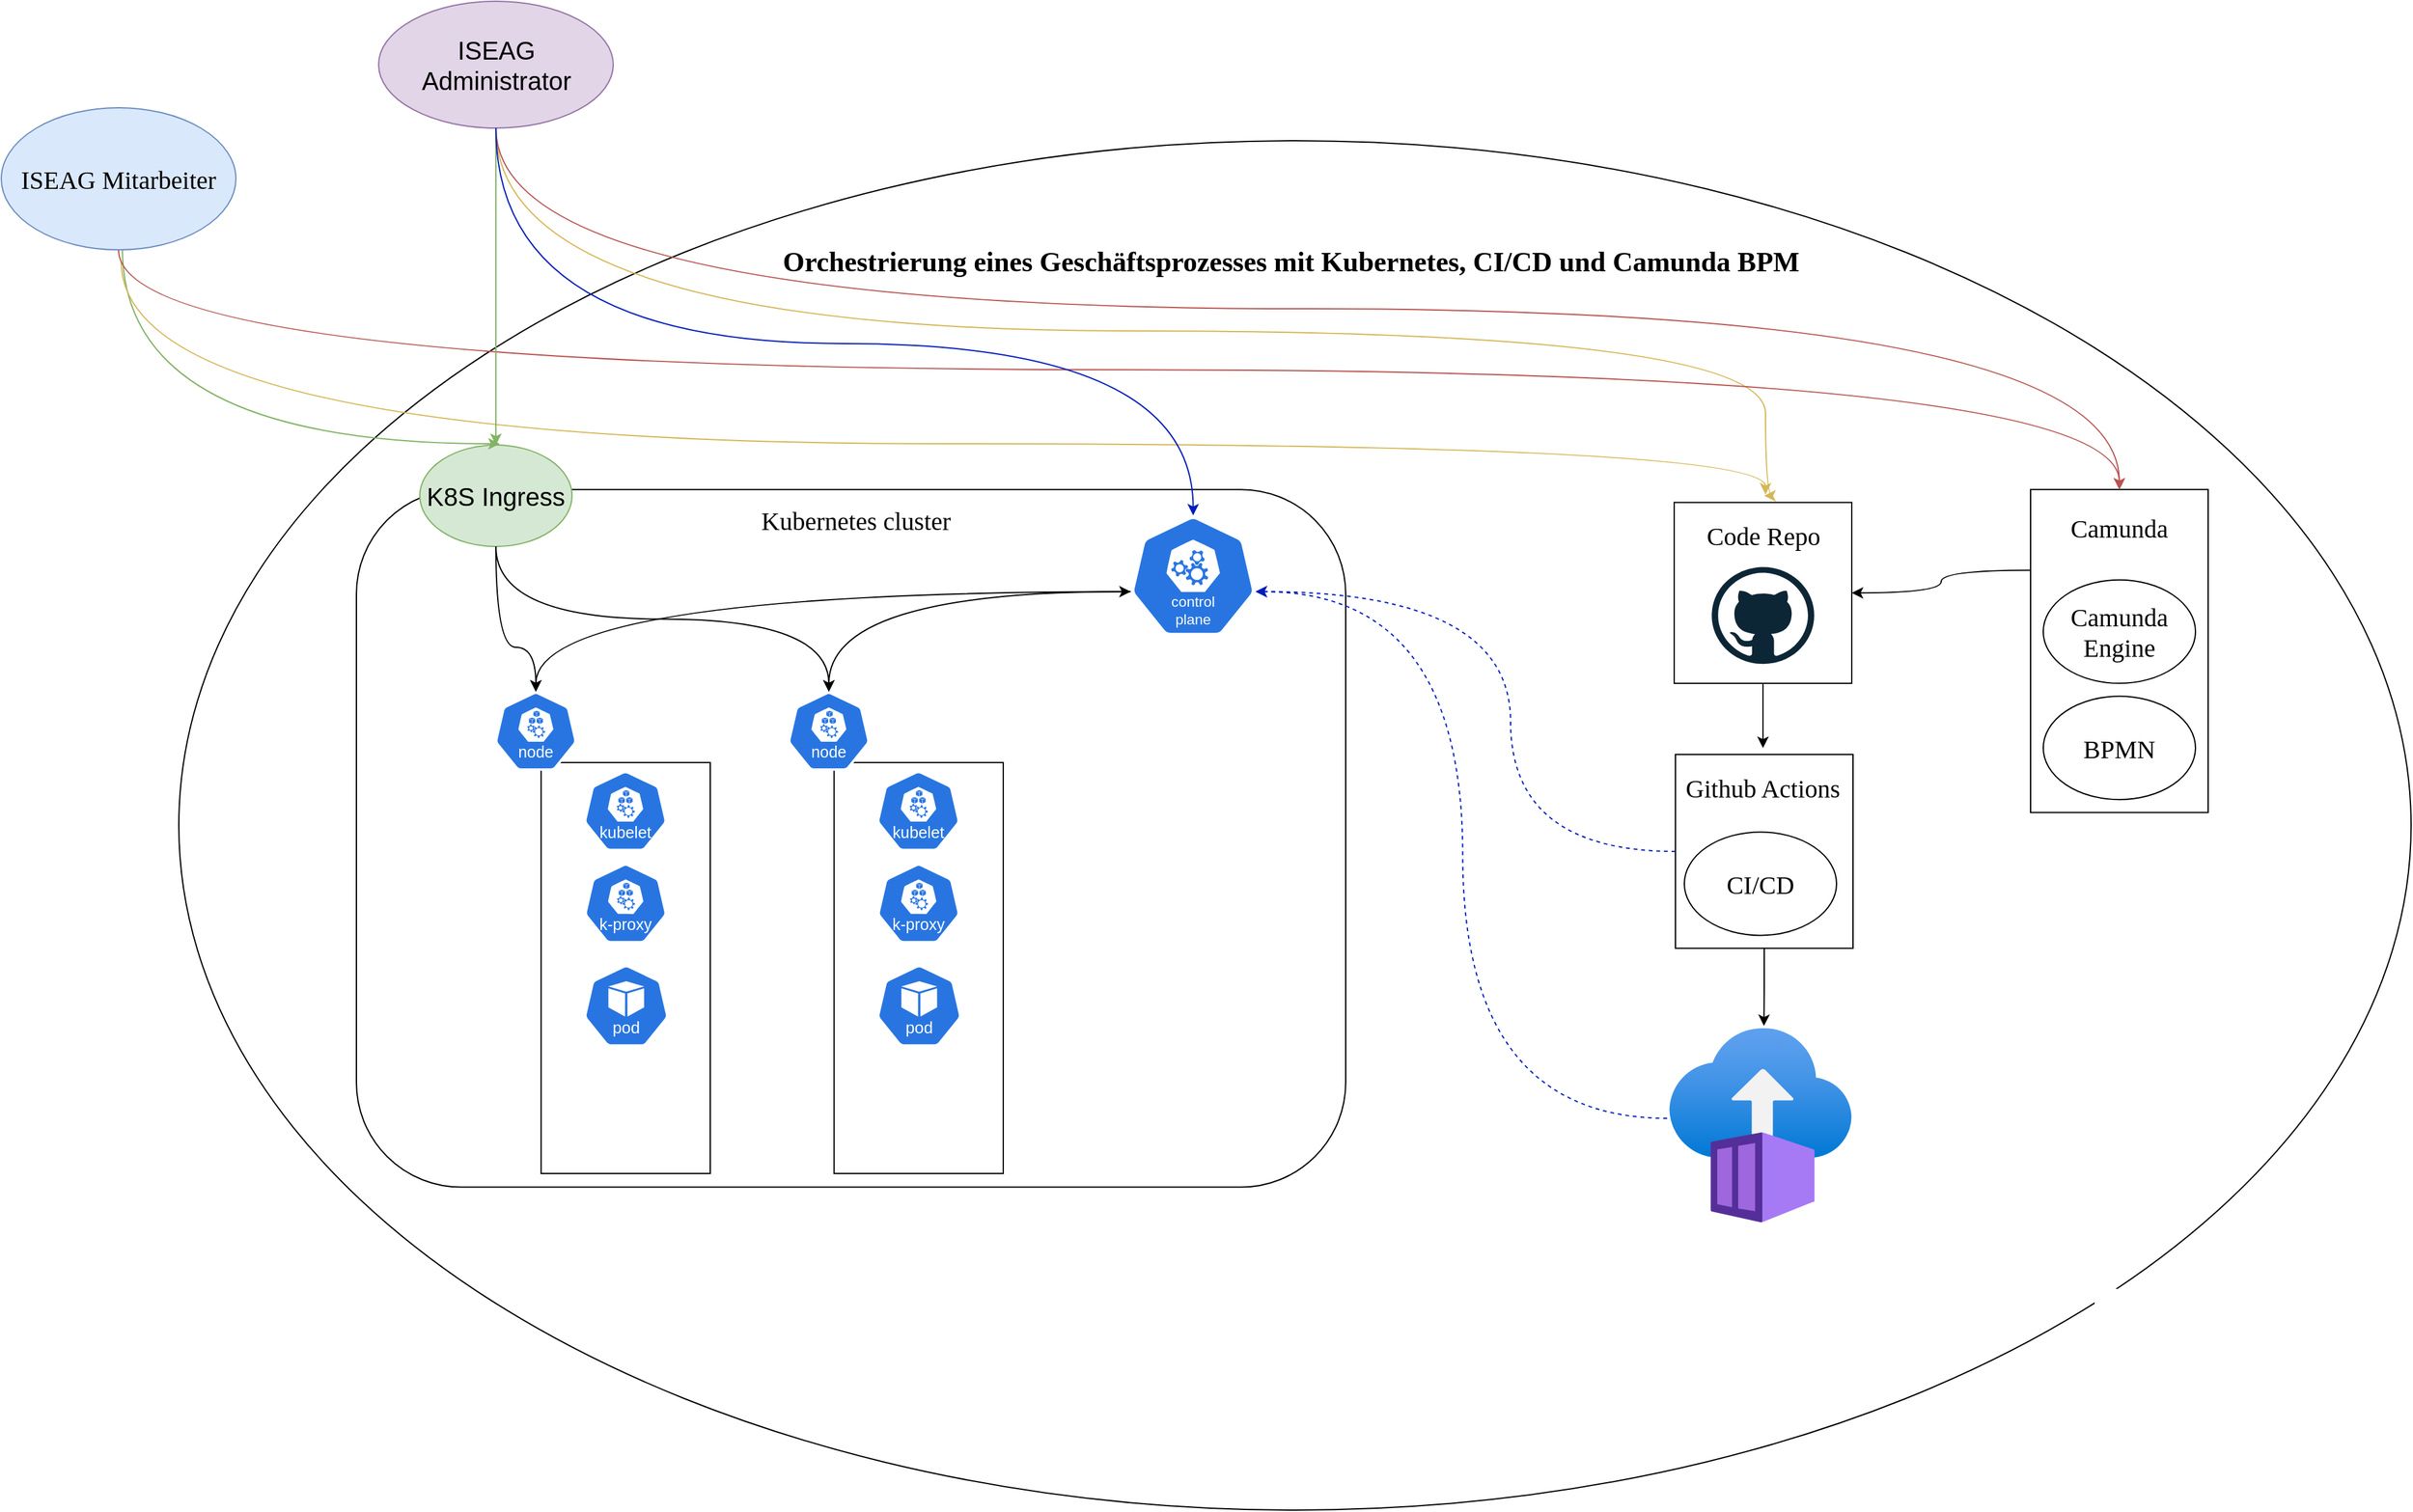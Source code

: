 <mxfile version="24.8.4">
  <diagram name="Seite-1" id="N4aMyrLgaotTRysbbFC1">
    <mxGraphModel dx="4858" dy="2417" grid="1" gridSize="10" guides="1" tooltips="1" connect="1" arrows="1" fold="1" page="1" pageScale="1" pageWidth="827" pageHeight="1169" math="0" shadow="0">
      <root>
        <mxCell id="0" />
        <mxCell id="1" parent="0" />
        <mxCell id="6CSdbLGy7OCtgcT85QzY-30" value="" style="group;fontFamily=Comic Sans MS;" parent="1" vertex="1" connectable="0">
          <mxGeometry x="-2300" y="-540" width="1760" height="1080" as="geometry" />
        </mxCell>
        <mxCell id="6CSdbLGy7OCtgcT85QzY-1" value="" style="ellipse;whiteSpace=wrap;html=1;movable=1;resizable=1;rotatable=1;deletable=1;editable=1;locked=0;connectable=1;fontFamily=Comic Sans MS;" parent="6CSdbLGy7OCtgcT85QzY-30" vertex="1">
          <mxGeometry width="1760" height="1080.0" as="geometry" />
        </mxCell>
        <mxCell id="6CSdbLGy7OCtgcT85QzY-2" value="&lt;font style=&quot;font-size: 22px;&quot;&gt;&lt;b&gt;&lt;br&gt;&lt;/b&gt;&lt;/font&gt;&lt;div style=&quot;line-height: 19px; white-space: pre; font-size: 22px;&quot;&gt;&lt;div&gt;&lt;font style=&quot;font-size: 22px;&quot;&gt;&lt;b&gt;Orchestrierung eines Geschäftsprozesses mit Kubernetes, CI/CD und Camunda BPM&lt;/b&gt;&lt;/font&gt;&lt;/div&gt;&lt;/div&gt;&lt;font style=&quot;font-size: 22px;&quot;&gt;&lt;br&gt;&lt;/font&gt;" style="text;html=1;align=center;verticalAlign=middle;whiteSpace=wrap;rounded=0;movable=1;resizable=1;rotatable=1;deletable=1;editable=1;locked=0;connectable=1;fontFamily=Comic Sans MS;" parent="6CSdbLGy7OCtgcT85QzY-30" vertex="1">
          <mxGeometry x="847" y="79.226" width="60" height="30.566" as="geometry" />
        </mxCell>
        <mxCell id="6CSdbLGy7OCtgcT85QzY-31" value="" style="group;fontFamily=Comic Sans MS;" parent="6CSdbLGy7OCtgcT85QzY-30" vertex="1" connectable="0">
          <mxGeometry x="140" y="244.528" width="780" height="580.755" as="geometry" />
        </mxCell>
        <mxCell id="6CSdbLGy7OCtgcT85QzY-5" value="" style="rounded=1;whiteSpace=wrap;html=1;movable=1;resizable=1;rotatable=1;deletable=1;editable=1;locked=0;connectable=1;fontFamily=Comic Sans MS;" parent="6CSdbLGy7OCtgcT85QzY-31" vertex="1">
          <mxGeometry y="30.566" width="780.0" height="550.189" as="geometry" />
        </mxCell>
        <mxCell id="6CSdbLGy7OCtgcT85QzY-21" value="" style="aspect=fixed;sketch=0;html=1;dashed=0;whitespace=wrap;verticalLabelPosition=bottom;verticalAlign=top;fillColor=#2875E2;strokeColor=#ffffff;points=[[0.005,0.63,0],[0.1,0.2,0],[0.9,0.2,0],[0.5,0,0],[0.995,0.63,0],[0.72,0.99,0],[0.5,1,0],[0.28,0.99,0]];shape=mxgraph.kubernetes.icon2;kubernetesLabel=1;prIcon=control_plane;fontFamily=Comic Sans MS;" parent="6CSdbLGy7OCtgcT85QzY-31" vertex="1">
          <mxGeometry x="610" y="50.943" width="99.47" height="95.491" as="geometry" />
        </mxCell>
        <mxCell id="6CSdbLGy7OCtgcT85QzY-6" value="&lt;font style=&quot;font-size: 20px;&quot;&gt;Kubernetes cluster&lt;/font&gt;&lt;div style=&quot;font-size: 20px;&quot;&gt;&lt;br&gt;&lt;/div&gt;" style="text;html=1;align=center;verticalAlign=middle;whiteSpace=wrap;rounded=0;strokeWidth=5;movable=1;resizable=1;rotatable=1;deletable=1;editable=1;locked=0;connectable=1;fontFamily=Comic Sans MS;" parent="6CSdbLGy7OCtgcT85QzY-31" vertex="1">
          <mxGeometry x="299.0" y="50.943" width="190" height="30.566" as="geometry" />
        </mxCell>
        <mxCell id="6CSdbLGy7OCtgcT85QzY-37" value="" style="group;fontFamily=Comic Sans MS;" parent="6CSdbLGy7OCtgcT85QzY-31" vertex="1" connectable="0">
          <mxGeometry x="340" y="190" width="190" height="380" as="geometry" />
        </mxCell>
        <mxCell id="6CSdbLGy7OCtgcT85QzY-38" value="" style="rounded=0;whiteSpace=wrap;html=1;fontFamily=Comic Sans MS;" parent="6CSdbLGy7OCtgcT85QzY-37" vertex="1">
          <mxGeometry x="36.64" y="55.88" width="133.36" height="324.12" as="geometry" />
        </mxCell>
        <mxCell id="6CSdbLGy7OCtgcT85QzY-39" value="" style="aspect=fixed;sketch=0;html=1;dashed=0;whitespace=wrap;verticalLabelPosition=bottom;verticalAlign=top;fillColor=#2875E2;strokeColor=#ffffff;points=[[0.005,0.63,0],[0.1,0.2,0],[0.9,0.2,0],[0.5,0,0],[0.995,0.63,0],[0.72,0.99,0],[0.5,1,0],[0.28,0.99,0]];shape=mxgraph.kubernetes.icon2;kubernetesLabel=1;prIcon=kubelet;fontFamily=Comic Sans MS;" parent="6CSdbLGy7OCtgcT85QzY-37" vertex="1">
          <mxGeometry x="70.133" y="62.396" width="65.997" height="63.351" as="geometry" />
        </mxCell>
        <mxCell id="6CSdbLGy7OCtgcT85QzY-40" value="" style="aspect=fixed;sketch=0;html=1;dashed=0;whitespace=wrap;verticalLabelPosition=bottom;verticalAlign=top;fillColor=#2875E2;strokeColor=#ffffff;points=[[0.005,0.63,0],[0.1,0.2,0],[0.9,0.2,0],[0.5,0,0],[0.995,0.63,0],[0.72,0.99,0],[0.5,1,0],[0.28,0.99,0]];shape=mxgraph.kubernetes.icon2;kubernetesLabel=1;prIcon=k_proxy;fontFamily=Comic Sans MS;" parent="6CSdbLGy7OCtgcT85QzY-37" vertex="1">
          <mxGeometry x="70.514" y="135.469" width="65.619" height="63" as="geometry" />
        </mxCell>
        <mxCell id="6CSdbLGy7OCtgcT85QzY-41" value="" style="aspect=fixed;sketch=0;html=1;dashed=0;whitespace=wrap;verticalLabelPosition=bottom;verticalAlign=top;fillColor=#2875E2;strokeColor=#ffffff;points=[[0.005,0.63,0],[0.1,0.2,0],[0.9,0.2,0],[0.5,0,0],[0.995,0.63,0],[0.72,0.99,0],[0.5,1,0],[0.28,0.99,0]];shape=mxgraph.kubernetes.icon2;kubernetesLabel=1;prIcon=node;fontFamily=Comic Sans MS;" parent="6CSdbLGy7OCtgcT85QzY-37" vertex="1">
          <mxGeometry width="64.989" height="62.392" as="geometry" />
        </mxCell>
        <mxCell id="6CSdbLGy7OCtgcT85QzY-42" value="" style="aspect=fixed;sketch=0;html=1;dashed=0;whitespace=wrap;verticalLabelPosition=bottom;verticalAlign=top;fillColor=#2875E2;strokeColor=#ffffff;points=[[0.005,0.63,0],[0.1,0.2,0],[0.9,0.2,0],[0.5,0,0],[0.995,0.63,0],[0.72,0.99,0],[0.5,1,0],[0.28,0.99,0]];shape=mxgraph.kubernetes.icon2;kubernetesLabel=1;prIcon=pod;fontFamily=Comic Sans MS;" parent="6CSdbLGy7OCtgcT85QzY-37" vertex="1">
          <mxGeometry x="70.14" y="215.47" width="67.24" height="64.53" as="geometry" />
        </mxCell>
        <mxCell id="6CSdbLGy7OCtgcT85QzY-43" value="" style="shape=image;html=1;verticalAlign=top;verticalLabelPosition=bottom;labelBackgroundColor=#ffffff;imageAspect=0;aspect=fixed;image=https://cdn1.iconfinder.com/data/icons/unicons-line-vol-3/24/docker-128.png;fontFamily=Comic Sans MS;" parent="6CSdbLGy7OCtgcT85QzY-37" vertex="1">
          <mxGeometry x="72.01" y="294.878" width="72" height="72" as="geometry" />
        </mxCell>
        <mxCell id="6CSdbLGy7OCtgcT85QzY-56" style="edgeStyle=orthogonalEdgeStyle;rounded=0;orthogonalLoop=1;jettySize=auto;html=1;exitX=0.5;exitY=0;exitDx=0;exitDy=0;exitPerimeter=0;entryX=0.005;entryY=0.63;entryDx=0;entryDy=0;entryPerimeter=0;curved=1;startArrow=classic;startFill=1;fontFamily=Comic Sans MS;" parent="6CSdbLGy7OCtgcT85QzY-31" source="6CSdbLGy7OCtgcT85QzY-41" target="6CSdbLGy7OCtgcT85QzY-21" edge="1">
          <mxGeometry relative="1" as="geometry" />
        </mxCell>
        <mxCell id="T0VYBHgqMipAxtayNxnt-3" value="&lt;font style=&quot;font-size: 20px;&quot;&gt;K8S Ingress&lt;/font&gt;" style="ellipse;whiteSpace=wrap;html=1;fillColor=#d5e8d4;strokeColor=#82b366;" vertex="1" parent="6CSdbLGy7OCtgcT85QzY-31">
          <mxGeometry x="50" y="-4.528" width="120" height="80" as="geometry" />
        </mxCell>
        <mxCell id="T0VYBHgqMipAxtayNxnt-6" style="edgeStyle=orthogonalEdgeStyle;rounded=0;orthogonalLoop=1;jettySize=auto;html=1;exitX=0.5;exitY=1;exitDx=0;exitDy=0;entryX=0.5;entryY=0;entryDx=0;entryDy=0;entryPerimeter=0;curved=1;" edge="1" parent="6CSdbLGy7OCtgcT85QzY-31" source="T0VYBHgqMipAxtayNxnt-3" target="6CSdbLGy7OCtgcT85QzY-41">
          <mxGeometry relative="1" as="geometry" />
        </mxCell>
        <mxCell id="6CSdbLGy7OCtgcT85QzY-88" value="" style="group;fontFamily=Comic Sans MS;" parent="6CSdbLGy7OCtgcT85QzY-31" vertex="1" connectable="0">
          <mxGeometry x="109" y="190.0" width="190" height="380" as="geometry" />
        </mxCell>
        <mxCell id="6CSdbLGy7OCtgcT85QzY-89" value="" style="rounded=0;whiteSpace=wrap;html=1;fontFamily=Comic Sans MS;" parent="6CSdbLGy7OCtgcT85QzY-88" vertex="1">
          <mxGeometry x="36.64" y="55.88" width="133.36" height="324.12" as="geometry" />
        </mxCell>
        <mxCell id="6CSdbLGy7OCtgcT85QzY-90" value="" style="aspect=fixed;sketch=0;html=1;dashed=0;whitespace=wrap;verticalLabelPosition=bottom;verticalAlign=top;fillColor=#2875E2;strokeColor=#ffffff;points=[[0.005,0.63,0],[0.1,0.2,0],[0.9,0.2,0],[0.5,0,0],[0.995,0.63,0],[0.72,0.99,0],[0.5,1,0],[0.28,0.99,0]];shape=mxgraph.kubernetes.icon2;kubernetesLabel=1;prIcon=kubelet;fontFamily=Comic Sans MS;" parent="6CSdbLGy7OCtgcT85QzY-88" vertex="1">
          <mxGeometry x="70.133" y="62.396" width="65.997" height="63.351" as="geometry" />
        </mxCell>
        <mxCell id="6CSdbLGy7OCtgcT85QzY-91" value="" style="aspect=fixed;sketch=0;html=1;dashed=0;whitespace=wrap;verticalLabelPosition=bottom;verticalAlign=top;fillColor=#2875E2;strokeColor=#ffffff;points=[[0.005,0.63,0],[0.1,0.2,0],[0.9,0.2,0],[0.5,0,0],[0.995,0.63,0],[0.72,0.99,0],[0.5,1,0],[0.28,0.99,0]];shape=mxgraph.kubernetes.icon2;kubernetesLabel=1;prIcon=k_proxy;fontFamily=Comic Sans MS;" parent="6CSdbLGy7OCtgcT85QzY-88" vertex="1">
          <mxGeometry x="70.514" y="135.469" width="65.619" height="63" as="geometry" />
        </mxCell>
        <mxCell id="6CSdbLGy7OCtgcT85QzY-92" value="" style="aspect=fixed;sketch=0;html=1;dashed=0;whitespace=wrap;verticalLabelPosition=bottom;verticalAlign=top;fillColor=#2875E2;strokeColor=#ffffff;points=[[0.005,0.63,0],[0.1,0.2,0],[0.9,0.2,0],[0.5,0,0],[0.995,0.63,0],[0.72,0.99,0],[0.5,1,0],[0.28,0.99,0]];shape=mxgraph.kubernetes.icon2;kubernetesLabel=1;prIcon=node;fontFamily=Comic Sans MS;" parent="6CSdbLGy7OCtgcT85QzY-88" vertex="1">
          <mxGeometry width="64.989" height="62.392" as="geometry" />
        </mxCell>
        <mxCell id="6CSdbLGy7OCtgcT85QzY-93" value="" style="aspect=fixed;sketch=0;html=1;dashed=0;whitespace=wrap;verticalLabelPosition=bottom;verticalAlign=top;fillColor=#2875E2;strokeColor=#ffffff;points=[[0.005,0.63,0],[0.1,0.2,0],[0.9,0.2,0],[0.5,0,0],[0.995,0.63,0],[0.72,0.99,0],[0.5,1,0],[0.28,0.99,0]];shape=mxgraph.kubernetes.icon2;kubernetesLabel=1;prIcon=pod;fontFamily=Comic Sans MS;" parent="6CSdbLGy7OCtgcT85QzY-88" vertex="1">
          <mxGeometry x="70.14" y="215.47" width="67.24" height="64.53" as="geometry" />
        </mxCell>
        <mxCell id="6CSdbLGy7OCtgcT85QzY-94" value="" style="shape=image;html=1;verticalAlign=top;verticalLabelPosition=bottom;labelBackgroundColor=#ffffff;imageAspect=0;aspect=fixed;image=https://cdn1.iconfinder.com/data/icons/unicons-line-vol-3/24/docker-128.png;fontFamily=Comic Sans MS;" parent="6CSdbLGy7OCtgcT85QzY-88" vertex="1">
          <mxGeometry x="72.01" y="294.878" width="72" height="72" as="geometry" />
        </mxCell>
        <mxCell id="6CSdbLGy7OCtgcT85QzY-95" style="edgeStyle=orthogonalEdgeStyle;rounded=0;orthogonalLoop=1;jettySize=auto;html=1;exitX=0.005;exitY=0.63;exitDx=0;exitDy=0;exitPerimeter=0;entryX=0.5;entryY=0;entryDx=0;entryDy=0;entryPerimeter=0;curved=1;" parent="6CSdbLGy7OCtgcT85QzY-31" source="6CSdbLGy7OCtgcT85QzY-21" target="6CSdbLGy7OCtgcT85QzY-92" edge="1">
          <mxGeometry relative="1" as="geometry" />
        </mxCell>
        <mxCell id="T0VYBHgqMipAxtayNxnt-5" style="edgeStyle=orthogonalEdgeStyle;rounded=0;orthogonalLoop=1;jettySize=auto;html=1;exitX=0.5;exitY=1;exitDx=0;exitDy=0;entryX=0.5;entryY=0;entryDx=0;entryDy=0;entryPerimeter=0;curved=1;" edge="1" parent="6CSdbLGy7OCtgcT85QzY-31" source="T0VYBHgqMipAxtayNxnt-3" target="6CSdbLGy7OCtgcT85QzY-92">
          <mxGeometry relative="1" as="geometry">
            <Array as="points">
              <mxPoint x="110" y="155" />
              <mxPoint x="142" y="155" />
            </Array>
          </mxGeometry>
        </mxCell>
        <mxCell id="6CSdbLGy7OCtgcT85QzY-76" style="edgeStyle=orthogonalEdgeStyle;rounded=0;orthogonalLoop=1;jettySize=auto;html=1;exitX=0;exitY=0.25;exitDx=0;exitDy=0;entryX=1;entryY=0.5;entryDx=0;entryDy=0;curved=1;fontFamily=Comic Sans MS;" parent="6CSdbLGy7OCtgcT85QzY-30" source="6CSdbLGy7OCtgcT85QzY-59" target="6CSdbLGy7OCtgcT85QzY-63" edge="1">
          <mxGeometry relative="1" as="geometry" />
        </mxCell>
        <mxCell id="6CSdbLGy7OCtgcT85QzY-73" value="" style="group;fontFamily=Comic Sans MS;" parent="6CSdbLGy7OCtgcT85QzY-30" vertex="1" connectable="0">
          <mxGeometry x="1174" y="473.868" width="150" height="163.019" as="geometry" />
        </mxCell>
        <mxCell id="6CSdbLGy7OCtgcT85QzY-71" value="&lt;div&gt;&lt;br&gt;&lt;/div&gt;" style="rounded=0;whiteSpace=wrap;html=1;fontFamily=Comic Sans MS;" parent="6CSdbLGy7OCtgcT85QzY-73" vertex="1">
          <mxGeometry x="6" y="10.189" width="140" height="152.83" as="geometry" />
        </mxCell>
        <mxCell id="6CSdbLGy7OCtgcT85QzY-70" value="&lt;font style=&quot;font-size: 20px;&quot;&gt;CI/CD&lt;/font&gt;" style="ellipse;whiteSpace=wrap;html=1;fontFamily=Comic Sans MS;" parent="6CSdbLGy7OCtgcT85QzY-73" vertex="1">
          <mxGeometry x="13" y="71.321" width="120" height="81.509" as="geometry" />
        </mxCell>
        <mxCell id="6CSdbLGy7OCtgcT85QzY-72" value="&lt;font style=&quot;font-size: 20px;&quot;&gt;Github Actions&lt;/font&gt;" style="text;html=1;align=center;verticalAlign=middle;whiteSpace=wrap;rounded=0;fontFamily=Comic Sans MS;" parent="6CSdbLGy7OCtgcT85QzY-73" vertex="1">
          <mxGeometry width="150" height="71.321" as="geometry" />
        </mxCell>
        <mxCell id="6CSdbLGy7OCtgcT85QzY-74" value="" style="group;fontFamily=Comic Sans MS;" parent="6CSdbLGy7OCtgcT85QzY-30" vertex="1" connectable="0">
          <mxGeometry x="1179" y="285.28" width="140" height="142.64" as="geometry" />
        </mxCell>
        <mxCell id="6CSdbLGy7OCtgcT85QzY-63" value="&lt;div&gt;&lt;br&gt;&lt;/div&gt;" style="rounded=0;whiteSpace=wrap;html=1;fontFamily=Comic Sans MS;" parent="6CSdbLGy7OCtgcT85QzY-74" vertex="1">
          <mxGeometry width="140" height="142.64" as="geometry" />
        </mxCell>
        <mxCell id="6CSdbLGy7OCtgcT85QzY-64" value="" style="dashed=0;outlineConnect=0;html=1;align=center;labelPosition=center;verticalLabelPosition=bottom;verticalAlign=top;shape=mxgraph.weblogos.github;fontFamily=Comic Sans MS;" parent="6CSdbLGy7OCtgcT85QzY-74" vertex="1">
          <mxGeometry x="29.615" y="50.943" width="80.769" height="76.414" as="geometry" />
        </mxCell>
        <mxCell id="6CSdbLGy7OCtgcT85QzY-66" value="&lt;font style=&quot;font-size: 20px;&quot;&gt;Code Repo&lt;/font&gt;" style="text;html=1;align=center;verticalAlign=middle;whiteSpace=wrap;rounded=0;fontFamily=Comic Sans MS;" parent="6CSdbLGy7OCtgcT85QzY-74" vertex="1">
          <mxGeometry x="8.615" y="10.189" width="122.769" height="30.566" as="geometry" />
        </mxCell>
        <mxCell id="6CSdbLGy7OCtgcT85QzY-79" value="" style="group;fontFamily=Comic Sans MS;" parent="6CSdbLGy7OCtgcT85QzY-30" vertex="1" connectable="0">
          <mxGeometry x="1460" y="275.094" width="140" height="254.717" as="geometry" />
        </mxCell>
        <mxCell id="6CSdbLGy7OCtgcT85QzY-59" value="" style="rounded=0;whiteSpace=wrap;html=1;fontFamily=Comic Sans MS;" parent="6CSdbLGy7OCtgcT85QzY-79" vertex="1">
          <mxGeometry width="140" height="254.717" as="geometry" />
        </mxCell>
        <mxCell id="6CSdbLGy7OCtgcT85QzY-83" value="&lt;font style=&quot;font-size: 20px;&quot;&gt;Camunda&lt;/font&gt;" style="text;html=1;align=center;verticalAlign=middle;whiteSpace=wrap;rounded=0;fontFamily=Comic Sans MS;" parent="6CSdbLGy7OCtgcT85QzY-79" vertex="1">
          <mxGeometry x="40" y="12.129" width="60" height="36.388" as="geometry" />
        </mxCell>
        <mxCell id="6CSdbLGy7OCtgcT85QzY-84" value="&lt;font style=&quot;font-size: 20px;&quot;&gt;Camunda Engine&lt;/font&gt;" style="ellipse;whiteSpace=wrap;html=1;fontFamily=Comic Sans MS;" parent="6CSdbLGy7OCtgcT85QzY-79" vertex="1">
          <mxGeometry x="10" y="71.321" width="120" height="81.509" as="geometry" />
        </mxCell>
        <mxCell id="6CSdbLGy7OCtgcT85QzY-85" value="&lt;font style=&quot;font-size: 20px;&quot;&gt;BPMN&lt;/font&gt;" style="ellipse;whiteSpace=wrap;html=1;fontFamily=Comic Sans MS;" parent="6CSdbLGy7OCtgcT85QzY-79" vertex="1">
          <mxGeometry x="10" y="163.019" width="120" height="81.509" as="geometry" />
        </mxCell>
        <mxCell id="6CSdbLGy7OCtgcT85QzY-80" style="edgeStyle=orthogonalEdgeStyle;rounded=0;orthogonalLoop=1;jettySize=auto;html=1;entryX=0.995;entryY=0.63;entryDx=0;entryDy=0;entryPerimeter=0;curved=1;dashed=1;fontFamily=Comic Sans MS;exitX=-0.011;exitY=0.464;exitDx=0;exitDy=0;exitPerimeter=0;fillColor=#0050ef;strokeColor=#001DBC;" parent="6CSdbLGy7OCtgcT85QzY-30" source="6CSdbLGy7OCtgcT85QzY-99" target="6CSdbLGy7OCtgcT85QzY-21" edge="1">
          <mxGeometry relative="1" as="geometry">
            <mxPoint x="1160" y="770" as="sourcePoint" />
          </mxGeometry>
        </mxCell>
        <mxCell id="6CSdbLGy7OCtgcT85QzY-99" value="" style="image;aspect=fixed;html=1;points=[];align=center;fontSize=12;image=img/lib/azure2/compute/Container_Instances.svg;" parent="6CSdbLGy7OCtgcT85QzY-30" vertex="1">
          <mxGeometry x="1175" y="700" width="144" height="153" as="geometry" />
        </mxCell>
        <mxCell id="6CSdbLGy7OCtgcT85QzY-102" style="edgeStyle=orthogonalEdgeStyle;rounded=0;orthogonalLoop=1;jettySize=auto;html=1;exitX=0.5;exitY=1;exitDx=0;exitDy=0;entryX=0.519;entryY=-0.012;entryDx=0;entryDy=0;entryPerimeter=0;" parent="6CSdbLGy7OCtgcT85QzY-30" source="6CSdbLGy7OCtgcT85QzY-71" target="6CSdbLGy7OCtgcT85QzY-99" edge="1">
          <mxGeometry relative="1" as="geometry" />
        </mxCell>
        <mxCell id="6CSdbLGy7OCtgcT85QzY-106" style="edgeStyle=orthogonalEdgeStyle;rounded=0;orthogonalLoop=1;jettySize=auto;html=1;exitX=0.5;exitY=1;exitDx=0;exitDy=0;" parent="6CSdbLGy7OCtgcT85QzY-30" source="6CSdbLGy7OCtgcT85QzY-63" edge="1">
          <mxGeometry relative="1" as="geometry">
            <mxPoint x="1249" y="479" as="targetPoint" />
          </mxGeometry>
        </mxCell>
        <mxCell id="6CSdbLGy7OCtgcT85QzY-108" style="edgeStyle=orthogonalEdgeStyle;rounded=0;orthogonalLoop=1;jettySize=auto;html=1;exitX=0;exitY=0.5;exitDx=0;exitDy=0;entryX=0.995;entryY=0.63;entryDx=0;entryDy=0;entryPerimeter=0;curved=1;dashed=1;fillColor=#0050ef;strokeColor=#001DBC;" parent="6CSdbLGy7OCtgcT85QzY-30" source="6CSdbLGy7OCtgcT85QzY-71" target="6CSdbLGy7OCtgcT85QzY-21" edge="1">
          <mxGeometry relative="1" as="geometry">
            <Array as="points">
              <mxPoint x="1050" y="561" />
              <mxPoint x="1050" y="356" />
            </Array>
          </mxGeometry>
        </mxCell>
        <mxCell id="T0VYBHgqMipAxtayNxnt-50" style="edgeStyle=orthogonalEdgeStyle;rounded=0;orthogonalLoop=1;jettySize=auto;html=1;exitX=0.5;exitY=1;exitDx=0;exitDy=0;curved=1;fillColor=#fff2cc;strokeColor=#d6b656;" edge="1" parent="6CSdbLGy7OCtgcT85QzY-30" source="T0VYBHgqMipAxtayNxnt-47">
          <mxGeometry relative="1" as="geometry">
            <mxPoint x="1250" y="280" as="targetPoint" />
            <Array as="points">
              <mxPoint x="250" y="150" />
              <mxPoint x="1251" y="150" />
              <mxPoint x="1251" y="280" />
            </Array>
          </mxGeometry>
        </mxCell>
        <mxCell id="T0VYBHgqMipAxtayNxnt-52" style="edgeStyle=orthogonalEdgeStyle;rounded=0;orthogonalLoop=1;jettySize=auto;html=1;exitX=0.5;exitY=1;exitDx=0;exitDy=0;entryX=0.5;entryY=0;entryDx=0;entryDy=0;curved=1;fillColor=#d5e8d4;strokeColor=#82b366;" edge="1" parent="1">
          <mxGeometry relative="1" as="geometry">
            <mxPoint x="-2344.5" y="-454.967" as="sourcePoint" />
            <mxPoint x="-2047" y="-301" as="targetPoint" />
            <Array as="points">
              <mxPoint x="-2344" y="-301" />
            </Array>
          </mxGeometry>
        </mxCell>
        <mxCell id="T0VYBHgqMipAxtayNxnt-53" style="edgeStyle=orthogonalEdgeStyle;rounded=0;orthogonalLoop=1;jettySize=auto;html=1;exitX=0.5;exitY=1;exitDx=0;exitDy=0;curved=1;fillColor=#fff2cc;strokeColor=#d6b656;" edge="1" parent="1">
          <mxGeometry relative="1" as="geometry">
            <mxPoint x="-2345.5" y="-444.967" as="sourcePoint" />
            <mxPoint x="-1049" y="-261" as="targetPoint" />
            <Array as="points">
              <mxPoint x="-2345" y="-301" />
              <mxPoint x="-1049" y="-301" />
            </Array>
          </mxGeometry>
        </mxCell>
        <mxCell id="T0VYBHgqMipAxtayNxnt-54" style="edgeStyle=orthogonalEdgeStyle;rounded=0;orthogonalLoop=1;jettySize=auto;html=1;exitX=0.5;exitY=1;exitDx=0;exitDy=0;entryX=0.5;entryY=0;entryDx=0;entryDy=0;curved=1;fillColor=#f8cecc;strokeColor=#b85450;" edge="1" parent="1" source="6CSdbLGy7OCtgcT85QzY-10" target="6CSdbLGy7OCtgcT85QzY-59">
          <mxGeometry relative="1" as="geometry" />
        </mxCell>
        <mxCell id="6CSdbLGy7OCtgcT85QzY-10" value="&lt;font style=&quot;font-size: 20px;&quot;&gt;ISEAG Mitarbeiter&lt;/font&gt;" style="ellipse;whiteSpace=wrap;html=1;fontFamily=Comic Sans MS;fillColor=#dae8fc;strokeColor=#6c8ebf;" parent="1" vertex="1">
          <mxGeometry x="-2440" y="-566.043" width="185" height="112.075" as="geometry" />
        </mxCell>
        <mxCell id="T0VYBHgqMipAxtayNxnt-51" style="edgeStyle=orthogonalEdgeStyle;rounded=0;orthogonalLoop=1;jettySize=auto;html=1;exitX=0.5;exitY=1;exitDx=0;exitDy=0;entryX=0.5;entryY=0;entryDx=0;entryDy=0;curved=1;fillColor=#f8cecc;strokeColor=#b85450;" edge="1" parent="1" source="T0VYBHgqMipAxtayNxnt-47" target="6CSdbLGy7OCtgcT85QzY-59">
          <mxGeometry relative="1" as="geometry" />
        </mxCell>
        <mxCell id="T0VYBHgqMipAxtayNxnt-47" value="&lt;font style=&quot;font-size: 20px;&quot;&gt;ISEAG Administrator&lt;/font&gt;" style="ellipse;whiteSpace=wrap;html=1;fillColor=#e1d5e7;strokeColor=#9673a6;" vertex="1" parent="1">
          <mxGeometry x="-2142.5" y="-650" width="185" height="100" as="geometry" />
        </mxCell>
        <mxCell id="T0VYBHgqMipAxtayNxnt-48" style="edgeStyle=orthogonalEdgeStyle;rounded=0;orthogonalLoop=1;jettySize=auto;html=1;exitX=0.5;exitY=1;exitDx=0;exitDy=0;entryX=0.5;entryY=0;entryDx=0;entryDy=0;curved=1;fillColor=#d5e8d4;strokeColor=#82b366;" edge="1" parent="1" source="T0VYBHgqMipAxtayNxnt-47" target="T0VYBHgqMipAxtayNxnt-3">
          <mxGeometry relative="1" as="geometry" />
        </mxCell>
        <mxCell id="T0VYBHgqMipAxtayNxnt-49" style="edgeStyle=orthogonalEdgeStyle;rounded=0;orthogonalLoop=1;jettySize=auto;html=1;exitX=0.5;exitY=1;exitDx=0;exitDy=0;entryX=0.5;entryY=0;entryDx=0;entryDy=0;entryPerimeter=0;curved=1;fillColor=#0050ef;strokeColor=#001DBC;" edge="1" parent="1" source="T0VYBHgqMipAxtayNxnt-47" target="6CSdbLGy7OCtgcT85QzY-21">
          <mxGeometry relative="1" as="geometry">
            <Array as="points">
              <mxPoint x="-2050" y="-380" />
              <mxPoint x="-1500" y="-380" />
            </Array>
          </mxGeometry>
        </mxCell>
      </root>
    </mxGraphModel>
  </diagram>
</mxfile>
